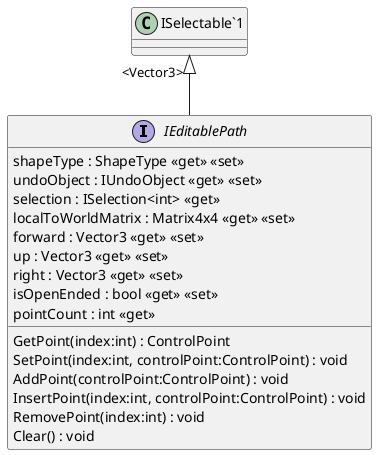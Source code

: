 @startuml
interface IEditablePath {
    shapeType : ShapeType <<get>> <<set>>
    undoObject : IUndoObject <<get>> <<set>>
    selection : ISelection<int> <<get>>
    localToWorldMatrix : Matrix4x4 <<get>> <<set>>
    forward : Vector3 <<get>> <<set>>
    up : Vector3 <<get>> <<set>>
    right : Vector3 <<get>> <<set>>
    isOpenEnded : bool <<get>> <<set>>
    pointCount : int <<get>>
    GetPoint(index:int) : ControlPoint
    SetPoint(index:int, controlPoint:ControlPoint) : void
    AddPoint(controlPoint:ControlPoint) : void
    InsertPoint(index:int, controlPoint:ControlPoint) : void
    RemovePoint(index:int) : void
    Clear() : void
}
"ISelectable`1" "<Vector3>" <|-- IEditablePath
@enduml
